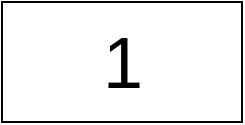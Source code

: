 <mxfile version="13.6.2" type="device" pages="2"><diagram id="GZmhYcr-ncgRq0jOcgJH" name="Page-1"><mxGraphModel dx="527" dy="395" grid="1" gridSize="10" guides="1" tooltips="1" connect="1" arrows="1" fold="1" page="1" pageScale="1" pageWidth="827" pageHeight="1169" math="0" shadow="0"><root><mxCell id="0"/><mxCell id="1" parent="0"/><mxCell id="62FgOmoULEdmX4p4IZQy-1" value="" style="rounded=0;whiteSpace=wrap;html=1;" parent="1" vertex="1"><mxGeometry x="20" y="20" width="120" height="60" as="geometry"/></mxCell><mxCell id="hDEuU4jNlCVMHWLD4iAU-1" value="1" style="text;html=1;resizable=0;autosize=1;align=center;verticalAlign=middle;points=[];fillColor=none;strokeColor=none;rounded=0;fontSize=36;" vertex="1" parent="1"><mxGeometry x="60" y="25" width="40" height="50" as="geometry"/></mxCell></root></mxGraphModel></diagram><diagram name="Page-2" id="6fUARE8VIy0xdAgN1t-w"><mxGraphModel dx="1106" dy="830" grid="1" gridSize="10" guides="1" tooltips="1" connect="1" arrows="1" fold="1" page="1" pageScale="1" pageWidth="827" pageHeight="1169" math="0" shadow="0"><root><mxCell id="CNG5XFYzHS76qsEd_fQa-0"/><mxCell id="CNG5XFYzHS76qsEd_fQa-1" parent="CNG5XFYzHS76qsEd_fQa-0"/><mxCell id="CNG5XFYzHS76qsEd_fQa-2" value="" style="rounded=0;whiteSpace=wrap;html=1;" parent="CNG5XFYzHS76qsEd_fQa-1" vertex="1"><mxGeometry x="20" y="20" width="60" height="60" as="geometry"/></mxCell><mxCell id="6omX6MxlBhWGs9TIjsK--0" value="2" style="text;html=1;resizable=0;autosize=1;align=center;verticalAlign=middle;points=[];fillColor=none;strokeColor=none;rounded=0;fontSize=36;" vertex="1" parent="CNG5XFYzHS76qsEd_fQa-1"><mxGeometry x="30" y="25" width="40" height="50" as="geometry"/></mxCell></root></mxGraphModel></diagram></mxfile>
